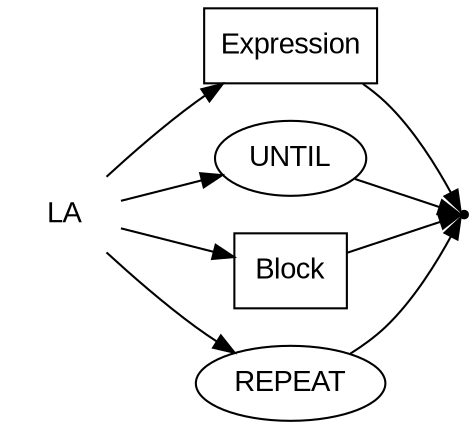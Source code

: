 digraph LA {
  rankdir=LR;
  node [fontname="Arial"];
  start [label="LA" shape=plaintext];
  end [label="" shape=point];
  A [label="Expression" shape=box];
  B [label="UNTIL" shape=oval];
  C [label="Block" shape=box];
  D [label="REPEAT" shape=oval];
  start -> D;
  start -> C;
  start -> B;
  start -> A;
  A -> end;
  B -> end;
  C -> end;
  D -> end;
}